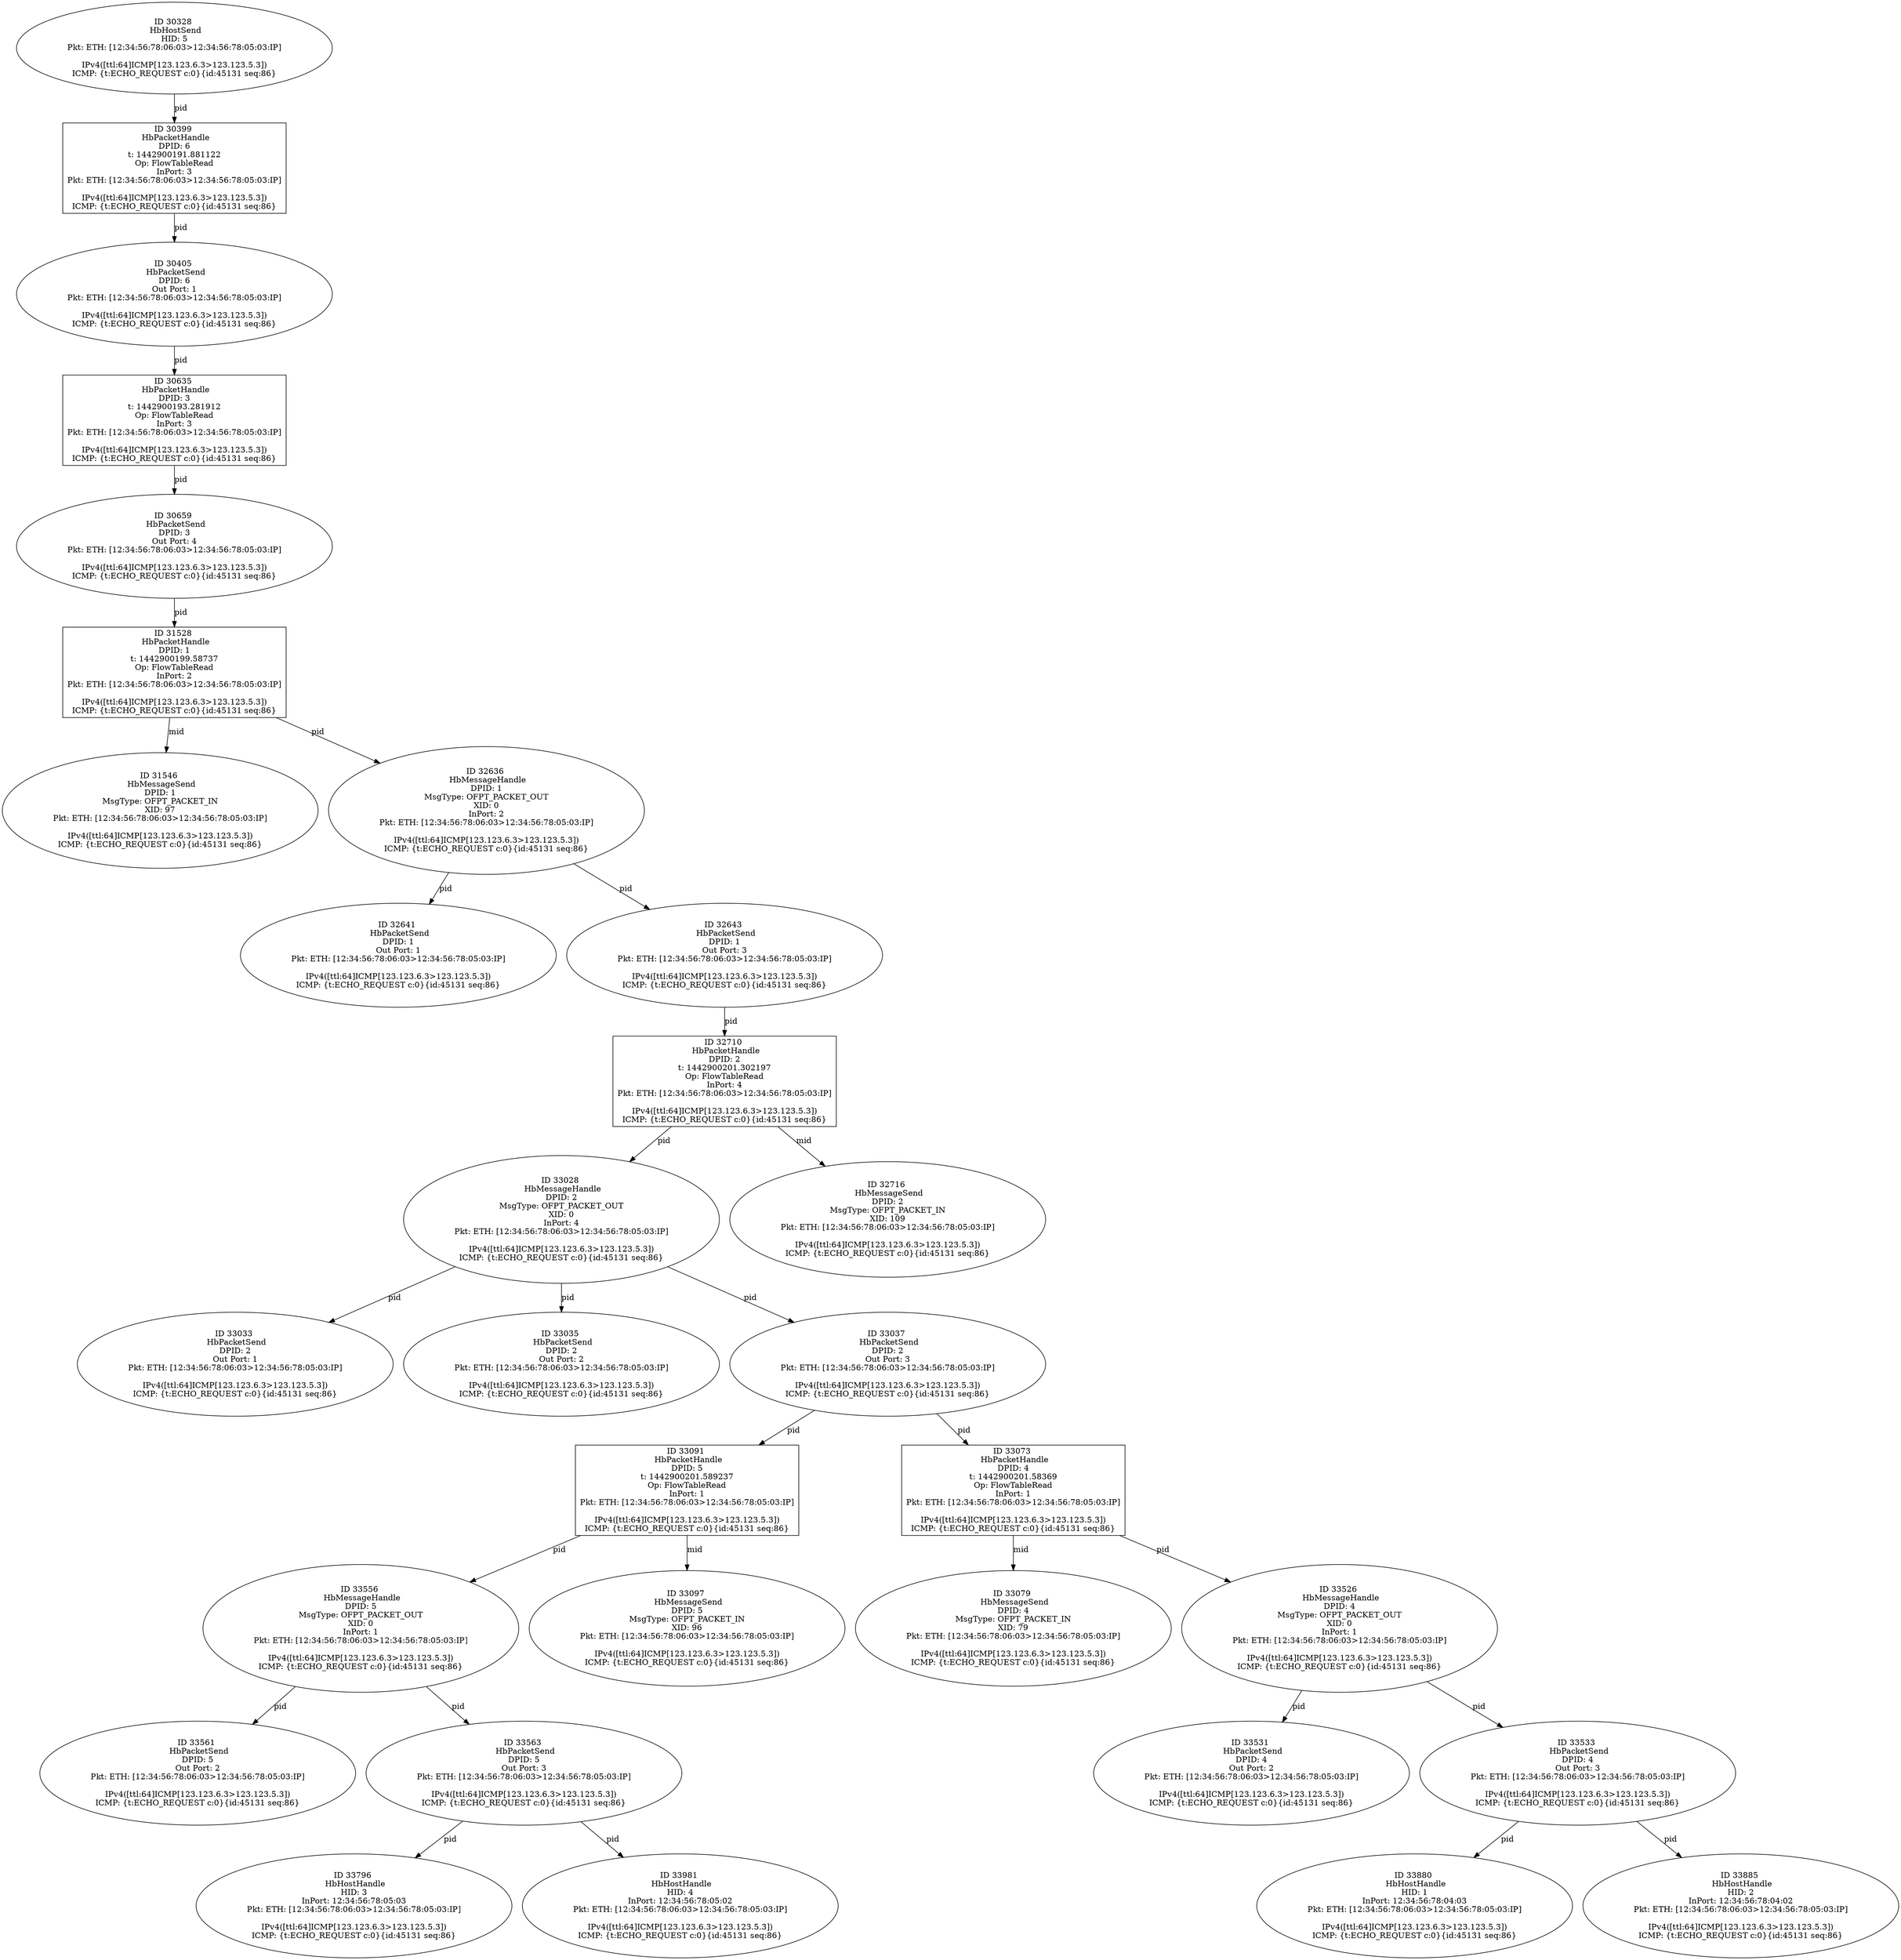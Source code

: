strict digraph G {
32641 [shape=oval, event=<hb_events.HbPacketSend object at 0x10eb7ac50>, label="ID 32641 
 HbPacketSend
DPID: 1
Out Port: 1
Pkt: ETH: [12:34:56:78:06:03>12:34:56:78:05:03:IP]

IPv4([ttl:64]ICMP[123.123.6.3>123.123.5.3])
ICMP: {t:ECHO_REQUEST c:0}{id:45131 seq:86}"];
32643 [shape=oval, event=<hb_events.HbPacketSend object at 0x10eb7ae90>, label="ID 32643 
 HbPacketSend
DPID: 1
Out Port: 3
Pkt: ETH: [12:34:56:78:06:03>12:34:56:78:05:03:IP]

IPv4([ttl:64]ICMP[123.123.6.3>123.123.5.3])
ICMP: {t:ECHO_REQUEST c:0}{id:45131 seq:86}"];
33028 [shape=oval, event=<hb_events.HbMessageHandle object at 0x10ec0a650>, label="ID 33028 
 HbMessageHandle
DPID: 2
MsgType: OFPT_PACKET_OUT
XID: 0
InPort: 4
Pkt: ETH: [12:34:56:78:06:03>12:34:56:78:05:03:IP]

IPv4([ttl:64]ICMP[123.123.6.3>123.123.5.3])
ICMP: {t:ECHO_REQUEST c:0}{id:45131 seq:86}"];
33033 [shape=oval, event=<hb_events.HbPacketSend object at 0x10ec0ab50>, label="ID 33033 
 HbPacketSend
DPID: 2
Out Port: 1
Pkt: ETH: [12:34:56:78:06:03>12:34:56:78:05:03:IP]

IPv4([ttl:64]ICMP[123.123.6.3>123.123.5.3])
ICMP: {t:ECHO_REQUEST c:0}{id:45131 seq:86}"];
33035 [shape=oval, event=<hb_events.HbPacketSend object at 0x10ec0ad90>, label="ID 33035 
 HbPacketSend
DPID: 2
Out Port: 2
Pkt: ETH: [12:34:56:78:06:03>12:34:56:78:05:03:IP]

IPv4([ttl:64]ICMP[123.123.6.3>123.123.5.3])
ICMP: {t:ECHO_REQUEST c:0}{id:45131 seq:86}"];
33037 [shape=oval, event=<hb_events.HbPacketSend object at 0x10ec0afd0>, label="ID 33037 
 HbPacketSend
DPID: 2
Out Port: 3
Pkt: ETH: [12:34:56:78:06:03>12:34:56:78:05:03:IP]

IPv4([ttl:64]ICMP[123.123.6.3>123.123.5.3])
ICMP: {t:ECHO_REQUEST c:0}{id:45131 seq:86}"];
33091 [shape=box, event=<hb_events.HbPacketHandle object at 0x10ec18a90>, label="ID 33091 
 HbPacketHandle
DPID: 5
t: 1442900201.589237
Op: FlowTableRead
InPort: 1
Pkt: ETH: [12:34:56:78:06:03>12:34:56:78:05:03:IP]

IPv4([ttl:64]ICMP[123.123.6.3>123.123.5.3])
ICMP: {t:ECHO_REQUEST c:0}{id:45131 seq:86}"];
33556 [shape=oval, event=<hb_events.HbMessageHandle object at 0x10ecdd910>, label="ID 33556 
 HbMessageHandle
DPID: 5
MsgType: OFPT_PACKET_OUT
XID: 0
InPort: 1
Pkt: ETH: [12:34:56:78:06:03>12:34:56:78:05:03:IP]

IPv4([ttl:64]ICMP[123.123.6.3>123.123.5.3])
ICMP: {t:ECHO_REQUEST c:0}{id:45131 seq:86}"];
33561 [shape=oval, event=<hb_events.HbPacketSend object at 0x10ecdf210>, label="ID 33561 
 HbPacketSend
DPID: 5
Out Port: 2
Pkt: ETH: [12:34:56:78:06:03>12:34:56:78:05:03:IP]

IPv4([ttl:64]ICMP[123.123.6.3>123.123.5.3])
ICMP: {t:ECHO_REQUEST c:0}{id:45131 seq:86}"];
33563 [shape=oval, event=<hb_events.HbPacketSend object at 0x10ecdf450>, label="ID 33563 
 HbPacketSend
DPID: 5
Out Port: 3
Pkt: ETH: [12:34:56:78:06:03>12:34:56:78:05:03:IP]

IPv4([ttl:64]ICMP[123.123.6.3>123.123.5.3])
ICMP: {t:ECHO_REQUEST c:0}{id:45131 seq:86}"];
33796 [shape=oval, event=<hb_events.HbHostHandle object at 0x10ed38950>, label="ID 33796 
 HbHostHandle
HID: 3
InPort: 12:34:56:78:05:03
Pkt: ETH: [12:34:56:78:06:03>12:34:56:78:05:03:IP]

IPv4([ttl:64]ICMP[123.123.6.3>123.123.5.3])
ICMP: {t:ECHO_REQUEST c:0}{id:45131 seq:86}"];
31528 [shape=box, event=<hb_events.HbPacketHandle object at 0x10e988690>, label="ID 31528 
 HbPacketHandle
DPID: 1
t: 1442900199.58737
Op: FlowTableRead
InPort: 2
Pkt: ETH: [12:34:56:78:06:03>12:34:56:78:05:03:IP]

IPv4([ttl:64]ICMP[123.123.6.3>123.123.5.3])
ICMP: {t:ECHO_REQUEST c:0}{id:45131 seq:86}"];
30635 [shape=box, event=<hb_events.HbPacketHandle object at 0x10e645050>, label="ID 30635 
 HbPacketHandle
DPID: 3
t: 1442900193.281912
Op: FlowTableRead
InPort: 3
Pkt: ETH: [12:34:56:78:06:03>12:34:56:78:05:03:IP]

IPv4([ttl:64]ICMP[123.123.6.3>123.123.5.3])
ICMP: {t:ECHO_REQUEST c:0}{id:45131 seq:86}"];
33073 [shape=box, event=<hb_events.HbPacketHandle object at 0x10ec11b50>, label="ID 33073 
 HbPacketHandle
DPID: 4
t: 1442900201.58369
Op: FlowTableRead
InPort: 1
Pkt: ETH: [12:34:56:78:06:03>12:34:56:78:05:03:IP]

IPv4([ttl:64]ICMP[123.123.6.3>123.123.5.3])
ICMP: {t:ECHO_REQUEST c:0}{id:45131 seq:86}"];
33079 [shape=oval, event=<hb_events.HbMessageSend object at 0x10ec182d0>, label="ID 33079 
 HbMessageSend
DPID: 4
MsgType: OFPT_PACKET_IN
XID: 79
Pkt: ETH: [12:34:56:78:06:03>12:34:56:78:05:03:IP]

IPv4([ttl:64]ICMP[123.123.6.3>123.123.5.3])
ICMP: {t:ECHO_REQUEST c:0}{id:45131 seq:86}"];
31546 [shape=oval, event=<hb_events.HbMessageSend object at 0x10e9953d0>, label="ID 31546 
 HbMessageSend
DPID: 1
MsgType: OFPT_PACKET_IN
XID: 97
Pkt: ETH: [12:34:56:78:06:03>12:34:56:78:05:03:IP]

IPv4([ttl:64]ICMP[123.123.6.3>123.123.5.3])
ICMP: {t:ECHO_REQUEST c:0}{id:45131 seq:86}"];
33981 [shape=oval, event=<hb_events.HbHostHandle object at 0x10edba090>, label="ID 33981 
 HbHostHandle
HID: 4
InPort: 12:34:56:78:05:02
Pkt: ETH: [12:34:56:78:06:03>12:34:56:78:05:03:IP]

IPv4([ttl:64]ICMP[123.123.6.3>123.123.5.3])
ICMP: {t:ECHO_REQUEST c:0}{id:45131 seq:86}"];
30399 [shape=box, event=<hb_events.HbPacketHandle object at 0x10e46bbd0>, label="ID 30399 
 HbPacketHandle
DPID: 6
t: 1442900191.881122
Op: FlowTableRead
InPort: 3
Pkt: ETH: [12:34:56:78:06:03>12:34:56:78:05:03:IP]

IPv4([ttl:64]ICMP[123.123.6.3>123.123.5.3])
ICMP: {t:ECHO_REQUEST c:0}{id:45131 seq:86}"];
30659 [shape=oval, event=<hb_events.HbPacketSend object at 0x10e5cf790>, label="ID 30659 
 HbPacketSend
DPID: 3
Out Port: 4
Pkt: ETH: [12:34:56:78:06:03>12:34:56:78:05:03:IP]

IPv4([ttl:64]ICMP[123.123.6.3>123.123.5.3])
ICMP: {t:ECHO_REQUEST c:0}{id:45131 seq:86}"];
30405 [shape=oval, event=<hb_events.HbPacketSend object at 0x10e470190>, label="ID 30405 
 HbPacketSend
DPID: 6
Out Port: 1
Pkt: ETH: [12:34:56:78:06:03>12:34:56:78:05:03:IP]

IPv4([ttl:64]ICMP[123.123.6.3>123.123.5.3])
ICMP: {t:ECHO_REQUEST c:0}{id:45131 seq:86}"];
32710 [shape=box, event=<hb_events.HbPacketHandle object at 0x10eb86dd0>, label="ID 32710 
 HbPacketHandle
DPID: 2
t: 1442900201.302197
Op: FlowTableRead
InPort: 4
Pkt: ETH: [12:34:56:78:06:03>12:34:56:78:05:03:IP]

IPv4([ttl:64]ICMP[123.123.6.3>123.123.5.3])
ICMP: {t:ECHO_REQUEST c:0}{id:45131 seq:86}"];
33097 [shape=oval, event=<hb_events.HbMessageSend object at 0x10ec20c90>, label="ID 33097 
 HbMessageSend
DPID: 5
MsgType: OFPT_PACKET_IN
XID: 96
Pkt: ETH: [12:34:56:78:06:03>12:34:56:78:05:03:IP]

IPv4([ttl:64]ICMP[123.123.6.3>123.123.5.3])
ICMP: {t:ECHO_REQUEST c:0}{id:45131 seq:86}"];
32716 [shape=oval, event=<hb_events.HbMessageSend object at 0x10eb938d0>, label="ID 32716 
 HbMessageSend
DPID: 2
MsgType: OFPT_PACKET_IN
XID: 109
Pkt: ETH: [12:34:56:78:06:03>12:34:56:78:05:03:IP]

IPv4([ttl:64]ICMP[123.123.6.3>123.123.5.3])
ICMP: {t:ECHO_REQUEST c:0}{id:45131 seq:86}"];
33880 [shape=oval, event=<hb_events.HbHostHandle object at 0x10ed7af10>, label="ID 33880 
 HbHostHandle
HID: 1
InPort: 12:34:56:78:04:03
Pkt: ETH: [12:34:56:78:06:03>12:34:56:78:05:03:IP]

IPv4([ttl:64]ICMP[123.123.6.3>123.123.5.3])
ICMP: {t:ECHO_REQUEST c:0}{id:45131 seq:86}"];
33885 [shape=oval, event=<hb_events.HbHostHandle object at 0x10ed82ad0>, label="ID 33885 
 HbHostHandle
HID: 2
InPort: 12:34:56:78:04:02
Pkt: ETH: [12:34:56:78:06:03>12:34:56:78:05:03:IP]

IPv4([ttl:64]ICMP[123.123.6.3>123.123.5.3])
ICMP: {t:ECHO_REQUEST c:0}{id:45131 seq:86}"];
33526 [shape=oval, event=<hb_events.HbMessageHandle object at 0x10ecda190>, label="ID 33526 
 HbMessageHandle
DPID: 4
MsgType: OFPT_PACKET_OUT
XID: 0
InPort: 1
Pkt: ETH: [12:34:56:78:06:03>12:34:56:78:05:03:IP]

IPv4([ttl:64]ICMP[123.123.6.3>123.123.5.3])
ICMP: {t:ECHO_REQUEST c:0}{id:45131 seq:86}"];
30328 [shape=oval, event=<hb_events.HbHostSend object at 0x10e43e690>, label="ID 30328 
 HbHostSend
HID: 5
Pkt: ETH: [12:34:56:78:06:03>12:34:56:78:05:03:IP]

IPv4([ttl:64]ICMP[123.123.6.3>123.123.5.3])
ICMP: {t:ECHO_REQUEST c:0}{id:45131 seq:86}"];
33531 [shape=oval, event=<hb_events.HbPacketSend object at 0x10ecda690>, label="ID 33531 
 HbPacketSend
DPID: 4
Out Port: 2
Pkt: ETH: [12:34:56:78:06:03>12:34:56:78:05:03:IP]

IPv4([ttl:64]ICMP[123.123.6.3>123.123.5.3])
ICMP: {t:ECHO_REQUEST c:0}{id:45131 seq:86}"];
32636 [shape=oval, event=<hb_events.HbMessageHandle object at 0x10eb7a750>, label="ID 32636 
 HbMessageHandle
DPID: 1
MsgType: OFPT_PACKET_OUT
XID: 0
InPort: 2
Pkt: ETH: [12:34:56:78:06:03>12:34:56:78:05:03:IP]

IPv4([ttl:64]ICMP[123.123.6.3>123.123.5.3])
ICMP: {t:ECHO_REQUEST c:0}{id:45131 seq:86}"];
33533 [shape=oval, event=<hb_events.HbPacketSend object at 0x10ecda8d0>, label="ID 33533 
 HbPacketSend
DPID: 4
Out Port: 3
Pkt: ETH: [12:34:56:78:06:03>12:34:56:78:05:03:IP]

IPv4([ttl:64]ICMP[123.123.6.3>123.123.5.3])
ICMP: {t:ECHO_REQUEST c:0}{id:45131 seq:86}"];
32643 -> 32710  [rel=pid, label=pid];
33028 -> 33033  [rel=pid, label=pid];
33028 -> 33035  [rel=pid, label=pid];
33028 -> 33037  [rel=pid, label=pid];
33037 -> 33073  [rel=pid, label=pid];
33037 -> 33091  [rel=pid, label=pid];
33091 -> 33097  [rel=mid, label=mid];
33091 -> 33556  [rel=pid, label=pid];
33556 -> 33561  [rel=pid, label=pid];
33556 -> 33563  [rel=pid, label=pid];
33563 -> 33796  [rel=pid, label=pid];
33563 -> 33981  [rel=pid, label=pid];
31528 -> 31546  [rel=mid, label=mid];
31528 -> 32636  [rel=pid, label=pid];
30635 -> 30659  [rel=pid, label=pid];
33073 -> 33526  [rel=pid, label=pid];
33073 -> 33079  [rel=mid, label=mid];
30399 -> 30405  [rel=pid, label=pid];
30659 -> 31528  [rel=pid, label=pid];
30405 -> 30635  [rel=pid, label=pid];
32710 -> 33028  [rel=pid, label=pid];
32710 -> 32716  [rel=mid, label=mid];
33526 -> 33531  [rel=pid, label=pid];
33526 -> 33533  [rel=pid, label=pid];
30328 -> 30399  [rel=pid, label=pid];
32636 -> 32641  [rel=pid, label=pid];
32636 -> 32643  [rel=pid, label=pid];
33533 -> 33880  [rel=pid, label=pid];
33533 -> 33885  [rel=pid, label=pid];
}
